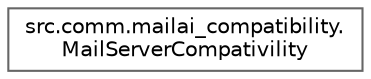 digraph "Graphical Class Hierarchy"
{
 // LATEX_PDF_SIZE
  bgcolor="transparent";
  edge [fontname=Helvetica,fontsize=10,labelfontname=Helvetica,labelfontsize=10];
  node [fontname=Helvetica,fontsize=10,shape=box,height=0.2,width=0.4];
  rankdir="LR";
  Node0 [id="Node000000",label="src.comm.mailai_compatibility.\lMailServerCompativility",height=0.2,width=0.4,color="grey40", fillcolor="white", style="filled",URL="$classsrc_1_1comm_1_1mailai__compatibility_1_1_mail_server_compativility.html",tooltip=" "];
}
